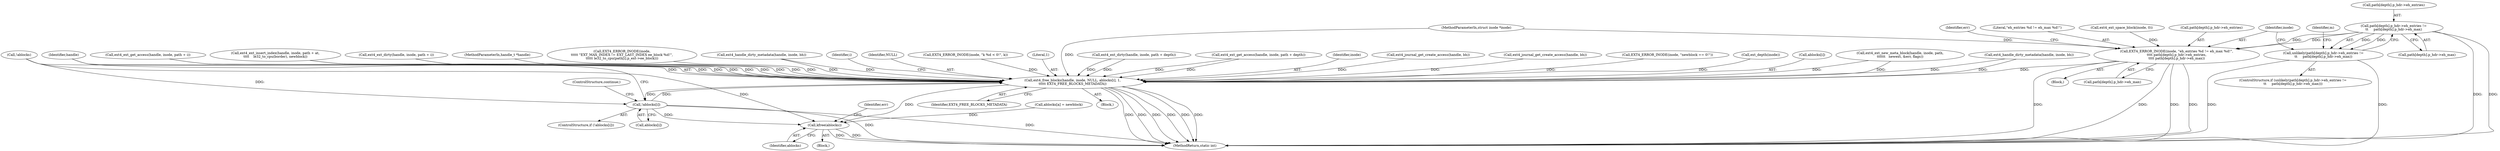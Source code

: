 digraph "0_linux_592acbf16821288ecdc4192c47e3774a4c48bb64_0@array" {
"1000352" [label="(Call,path[depth].p_hdr->eh_entries !=\n\t\t     path[depth].p_hdr->eh_max)"];
"1000351" [label="(Call,unlikely(path[depth].p_hdr->eh_entries !=\n\t\t     path[depth].p_hdr->eh_max))"];
"1000368" [label="(Call,EXT4_ERROR_INODE(inode, \"eh_entries %d != eh_max %d!\",\n\t\t\t\t path[depth].p_hdr->eh_entries,\n\t\t\t\t path[depth].p_hdr->eh_max))"];
"1000852" [label="(Call,ext4_free_blocks(handle, inode, NULL, ablocks[i], 1,\n\t\t\t\t\t EXT4_FREE_BLOCKS_METADATA))"];
"1000847" [label="(Call,!ablocks[i])"];
"1000861" [label="(Call,kfree(ablocks))"];
"1000509" [label="(Call,ext4_ext_dirty(handle, inode, path + depth))"];
"1000487" [label="(Call,ext4_ext_get_access(handle, inode, path + depth))"];
"1000854" [label="(Identifier,inode)"];
"1000317" [label="(Call,ext4_journal_get_create_access(handle, bh))"];
"1000368" [label="(Call,EXT4_ERROR_INODE(inode, \"eh_entries %d != eh_max %d!\",\n\t\t\t\t path[depth].p_hdr->eh_entries,\n\t\t\t\t path[depth].p_hdr->eh_max))"];
"1000367" [label="(Block,)"];
"1000353" [label="(Call,path[depth].p_hdr->eh_entries)"];
"1000285" [label="(Call,EXT4_ERROR_INODE(inode, \"newblock == 0!\"))"];
"1000853" [label="(Identifier,handle)"];
"1000846" [label="(ControlStructure,if (!ablocks[i]))"];
"1000136" [label="(Call,ext_depth(inode))"];
"1000128" [label="(Block,)"];
"1000862" [label="(Identifier,ablocks)"];
"1000856" [label="(Call,ablocks[i])"];
"1000255" [label="(Call,ext4_ext_new_meta_block(handle, inode, path,\n\t\t\t\t\t\t   newext, &err, flags))"];
"1000231" [label="(Call,!ablocks)"];
"1000864" [label="(Identifier,err)"];
"1000371" [label="(Call,path[depth].p_hdr->eh_entries)"];
"1000761" [label="(Call,ext4_handle_dirty_metadata(handle, inode, bh))"];
"1000851" [label="(ControlStructure,continue;)"];
"1000778" [label="(Call,ext4_ext_get_access(handle, inode, path + i))"];
"1000369" [label="(Identifier,inode)"];
"1000861" [label="(Call,kfree(ablocks))"];
"1000378" [label="(Call,path[depth].p_hdr->eh_max)"];
"1000813" [label="(Call,ext4_ext_insert_index(handle, inode, path + at,\n\t\t\t\t    le32_to_cpu(border), newblock))"];
"1000800" [label="(Call,ext4_ext_dirty(handle, inode, path + i))"];
"1000122" [label="(MethodParameterIn,handle_t *handle)"];
"1000656" [label="(Call,EXT4_ERROR_INODE(inode,\n\t\t\t\t\t \"EXT_MAX_INDEX != EXT_LAST_INDEX ee_block %d!\",\n\t\t\t\t\t le32_to_cpu(path[i].p_ext->ee_block)))"];
"1000470" [label="(Call,ext4_handle_dirty_metadata(handle, inode, bh))"];
"1000844" [label="(Identifier,i)"];
"1000352" [label="(Call,path[depth].p_hdr->eh_entries !=\n\t\t     path[depth].p_hdr->eh_max)"];
"1000268" [label="(Call,ablocks[a] = newblock)"];
"1000848" [label="(Call,ablocks[i])"];
"1000351" [label="(Call,unlikely(path[depth].p_hdr->eh_entries !=\n\t\t     path[depth].p_hdr->eh_max))"];
"1000852" [label="(Call,ext4_free_blocks(handle, inode, NULL, ablocks[i], 1,\n\t\t\t\t\t EXT4_FREE_BLOCKS_METADATA))"];
"1000855" [label="(Identifier,NULL)"];
"1000386" [label="(Identifier,err)"];
"1000860" [label="(Identifier,EXT4_FREE_BLOCKS_METADATA)"];
"1000350" [label="(ControlStructure,if (unlikely(path[depth].p_hdr->eh_entries !=\n\t\t     path[depth].p_hdr->eh_max)))"];
"1000845" [label="(Block,)"];
"1000865" [label="(MethodReturn,static int)"];
"1000531" [label="(Call,EXT4_ERROR_INODE(inode, \"k %d < 0!\", k))"];
"1000391" [label="(Identifier,m)"];
"1000370" [label="(Literal,\"eh_entries %d != eh_max %d!\")"];
"1000859" [label="(Literal,1)"];
"1000337" [label="(Call,ext4_ext_space_block(inode, 0))"];
"1000123" [label="(MethodParameterIn,struct inode *inode)"];
"1000360" [label="(Call,path[depth].p_hdr->eh_max)"];
"1000584" [label="(Call,ext4_journal_get_create_access(handle, bh))"];
"1000847" [label="(Call,!ablocks[i])"];
"1000352" -> "1000351"  [label="AST: "];
"1000352" -> "1000360"  [label="CFG: "];
"1000353" -> "1000352"  [label="AST: "];
"1000360" -> "1000352"  [label="AST: "];
"1000351" -> "1000352"  [label="CFG: "];
"1000352" -> "1000865"  [label="DDG: "];
"1000352" -> "1000865"  [label="DDG: "];
"1000352" -> "1000351"  [label="DDG: "];
"1000352" -> "1000351"  [label="DDG: "];
"1000352" -> "1000368"  [label="DDG: "];
"1000352" -> "1000368"  [label="DDG: "];
"1000351" -> "1000350"  [label="AST: "];
"1000369" -> "1000351"  [label="CFG: "];
"1000391" -> "1000351"  [label="CFG: "];
"1000351" -> "1000865"  [label="DDG: "];
"1000351" -> "1000865"  [label="DDG: "];
"1000368" -> "1000367"  [label="AST: "];
"1000368" -> "1000378"  [label="CFG: "];
"1000369" -> "1000368"  [label="AST: "];
"1000370" -> "1000368"  [label="AST: "];
"1000371" -> "1000368"  [label="AST: "];
"1000378" -> "1000368"  [label="AST: "];
"1000386" -> "1000368"  [label="CFG: "];
"1000368" -> "1000865"  [label="DDG: "];
"1000368" -> "1000865"  [label="DDG: "];
"1000368" -> "1000865"  [label="DDG: "];
"1000368" -> "1000865"  [label="DDG: "];
"1000337" -> "1000368"  [label="DDG: "];
"1000123" -> "1000368"  [label="DDG: "];
"1000368" -> "1000852"  [label="DDG: "];
"1000852" -> "1000845"  [label="AST: "];
"1000852" -> "1000860"  [label="CFG: "];
"1000853" -> "1000852"  [label="AST: "];
"1000854" -> "1000852"  [label="AST: "];
"1000855" -> "1000852"  [label="AST: "];
"1000856" -> "1000852"  [label="AST: "];
"1000859" -> "1000852"  [label="AST: "];
"1000860" -> "1000852"  [label="AST: "];
"1000844" -> "1000852"  [label="CFG: "];
"1000852" -> "1000865"  [label="DDG: "];
"1000852" -> "1000865"  [label="DDG: "];
"1000852" -> "1000865"  [label="DDG: "];
"1000852" -> "1000865"  [label="DDG: "];
"1000852" -> "1000865"  [label="DDG: "];
"1000852" -> "1000865"  [label="DDG: "];
"1000852" -> "1000847"  [label="DDG: "];
"1000761" -> "1000852"  [label="DDG: "];
"1000761" -> "1000852"  [label="DDG: "];
"1000317" -> "1000852"  [label="DDG: "];
"1000487" -> "1000852"  [label="DDG: "];
"1000487" -> "1000852"  [label="DDG: "];
"1000813" -> "1000852"  [label="DDG: "];
"1000813" -> "1000852"  [label="DDG: "];
"1000800" -> "1000852"  [label="DDG: "];
"1000800" -> "1000852"  [label="DDG: "];
"1000255" -> "1000852"  [label="DDG: "];
"1000255" -> "1000852"  [label="DDG: "];
"1000778" -> "1000852"  [label="DDG: "];
"1000778" -> "1000852"  [label="DDG: "];
"1000584" -> "1000852"  [label="DDG: "];
"1000470" -> "1000852"  [label="DDG: "];
"1000470" -> "1000852"  [label="DDG: "];
"1000509" -> "1000852"  [label="DDG: "];
"1000509" -> "1000852"  [label="DDG: "];
"1000122" -> "1000852"  [label="DDG: "];
"1000285" -> "1000852"  [label="DDG: "];
"1000656" -> "1000852"  [label="DDG: "];
"1000531" -> "1000852"  [label="DDG: "];
"1000136" -> "1000852"  [label="DDG: "];
"1000123" -> "1000852"  [label="DDG: "];
"1000847" -> "1000852"  [label="DDG: "];
"1000231" -> "1000852"  [label="DDG: "];
"1000852" -> "1000861"  [label="DDG: "];
"1000847" -> "1000846"  [label="AST: "];
"1000847" -> "1000848"  [label="CFG: "];
"1000848" -> "1000847"  [label="AST: "];
"1000851" -> "1000847"  [label="CFG: "];
"1000853" -> "1000847"  [label="CFG: "];
"1000847" -> "1000865"  [label="DDG: "];
"1000847" -> "1000865"  [label="DDG: "];
"1000231" -> "1000847"  [label="DDG: "];
"1000847" -> "1000861"  [label="DDG: "];
"1000861" -> "1000128"  [label="AST: "];
"1000861" -> "1000862"  [label="CFG: "];
"1000862" -> "1000861"  [label="AST: "];
"1000864" -> "1000861"  [label="CFG: "];
"1000861" -> "1000865"  [label="DDG: "];
"1000861" -> "1000865"  [label="DDG: "];
"1000268" -> "1000861"  [label="DDG: "];
"1000231" -> "1000861"  [label="DDG: "];
}
